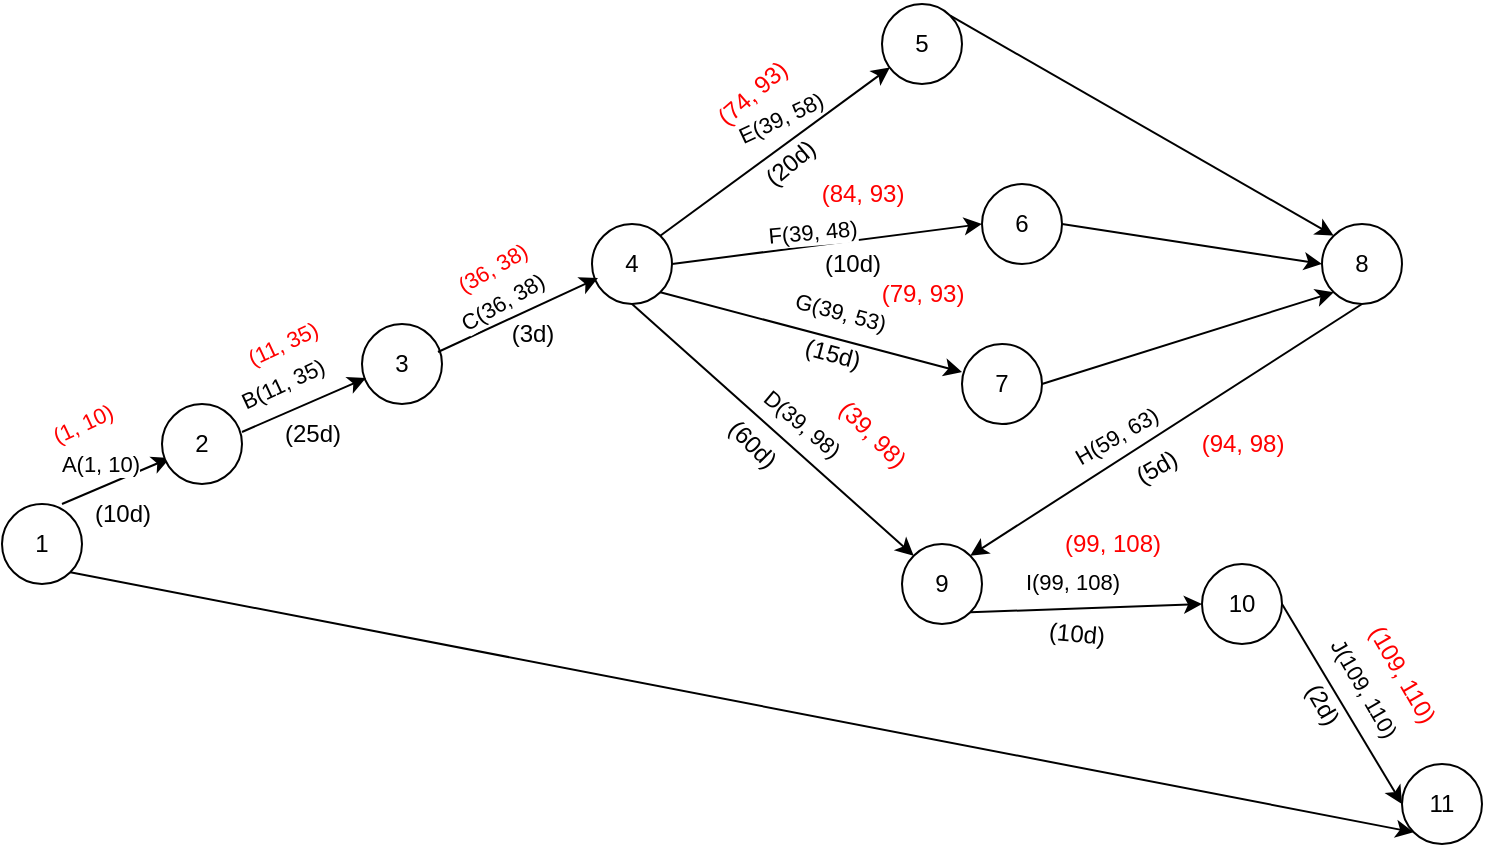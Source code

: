 <mxfile version="22.1.5" type="github">
  <diagram name="Page-1" id="AMdU_xkVBgLGQG_bQsmR">
    <mxGraphModel dx="880" dy="516" grid="1" gridSize="10" guides="1" tooltips="1" connect="1" arrows="1" fold="1" page="1" pageScale="1" pageWidth="850" pageHeight="1100" math="0" shadow="0">
      <root>
        <mxCell id="0" />
        <mxCell id="1" parent="0" />
        <mxCell id="53iNG_w205cJMGycBdO0-1" value="1" style="ellipse;whiteSpace=wrap;html=1;aspect=fixed;" vertex="1" parent="1">
          <mxGeometry x="40" y="280" width="40" height="40" as="geometry" />
        </mxCell>
        <mxCell id="53iNG_w205cJMGycBdO0-2" value="" style="endArrow=classic;html=1;rounded=0;entryX=0.1;entryY=0.675;entryDx=0;entryDy=0;entryPerimeter=0;" edge="1" parent="1" target="53iNG_w205cJMGycBdO0-10">
          <mxGeometry width="50" height="50" relative="1" as="geometry">
            <mxPoint x="70" y="280" as="sourcePoint" />
            <mxPoint x="190" y="230" as="targetPoint" />
          </mxGeometry>
        </mxCell>
        <mxCell id="53iNG_w205cJMGycBdO0-13" value="A(1, 10)" style="edgeLabel;html=1;align=center;verticalAlign=middle;resizable=0;points=[];" vertex="1" connectable="0" parent="53iNG_w205cJMGycBdO0-2">
          <mxGeometry x="-0.284" y="1" relative="1" as="geometry">
            <mxPoint y="-11" as="offset" />
          </mxGeometry>
        </mxCell>
        <mxCell id="53iNG_w205cJMGycBdO0-4" value="11" style="ellipse;whiteSpace=wrap;html=1;aspect=fixed;" vertex="1" parent="1">
          <mxGeometry x="740" y="410" width="40" height="40" as="geometry" />
        </mxCell>
        <mxCell id="53iNG_w205cJMGycBdO0-5" value="7" style="ellipse;whiteSpace=wrap;html=1;aspect=fixed;" vertex="1" parent="1">
          <mxGeometry x="520" y="200" width="40" height="40" as="geometry" />
        </mxCell>
        <mxCell id="53iNG_w205cJMGycBdO0-6" value="6" style="ellipse;whiteSpace=wrap;html=1;aspect=fixed;" vertex="1" parent="1">
          <mxGeometry x="530" y="120" width="40" height="40" as="geometry" />
        </mxCell>
        <mxCell id="53iNG_w205cJMGycBdO0-7" value="5" style="ellipse;whiteSpace=wrap;html=1;aspect=fixed;" vertex="1" parent="1">
          <mxGeometry x="480" y="30" width="40" height="40" as="geometry" />
        </mxCell>
        <mxCell id="53iNG_w205cJMGycBdO0-8" value="4" style="ellipse;whiteSpace=wrap;html=1;aspect=fixed;" vertex="1" parent="1">
          <mxGeometry x="335" y="140" width="40" height="40" as="geometry" />
        </mxCell>
        <mxCell id="53iNG_w205cJMGycBdO0-9" value="3" style="ellipse;whiteSpace=wrap;html=1;aspect=fixed;direction=south;" vertex="1" parent="1">
          <mxGeometry x="220" y="190" width="40" height="40" as="geometry" />
        </mxCell>
        <mxCell id="53iNG_w205cJMGycBdO0-10" value="2" style="ellipse;whiteSpace=wrap;html=1;aspect=fixed;" vertex="1" parent="1">
          <mxGeometry x="120" y="230" width="40" height="40" as="geometry" />
        </mxCell>
        <mxCell id="53iNG_w205cJMGycBdO0-11" value="" style="endArrow=classic;html=1;rounded=0;exitX=1;exitY=0.35;exitDx=0;exitDy=0;exitPerimeter=0;entryX=0.675;entryY=0.95;entryDx=0;entryDy=0;entryPerimeter=0;" edge="1" parent="1" source="53iNG_w205cJMGycBdO0-10" target="53iNG_w205cJMGycBdO0-9">
          <mxGeometry width="50" height="50" relative="1" as="geometry">
            <mxPoint x="230" y="210" as="sourcePoint" />
            <mxPoint x="350" y="170" as="targetPoint" />
          </mxGeometry>
        </mxCell>
        <mxCell id="53iNG_w205cJMGycBdO0-14" value="B(11, 35)" style="edgeLabel;html=1;align=center;verticalAlign=middle;resizable=0;points=[];rotation=-25;" vertex="1" connectable="0" parent="53iNG_w205cJMGycBdO0-11">
          <mxGeometry x="-0.243" y="-1" relative="1" as="geometry">
            <mxPoint x="-4" y="-15" as="offset" />
          </mxGeometry>
        </mxCell>
        <mxCell id="53iNG_w205cJMGycBdO0-72" value="(11, 35)" style="edgeLabel;html=1;align=center;verticalAlign=middle;resizable=0;points=[];rotation=-25;fontColor=#FF0000;" vertex="1" connectable="0" parent="53iNG_w205cJMGycBdO0-11">
          <mxGeometry x="-0.243" y="-1" relative="1" as="geometry">
            <mxPoint x="-4" y="-35" as="offset" />
          </mxGeometry>
        </mxCell>
        <mxCell id="53iNG_w205cJMGycBdO0-73" value="(1, 10)" style="edgeLabel;html=1;align=center;verticalAlign=middle;resizable=0;points=[];rotation=-25;fontColor=#FF0000;" vertex="1" connectable="0" parent="53iNG_w205cJMGycBdO0-11">
          <mxGeometry x="-0.243" y="-1" relative="1" as="geometry">
            <mxPoint x="-104" y="5" as="offset" />
          </mxGeometry>
        </mxCell>
        <mxCell id="53iNG_w205cJMGycBdO0-12" value="" style="endArrow=classic;html=1;rounded=0;exitX=0.35;exitY=0.05;exitDx=0;exitDy=0;exitPerimeter=0;entryX=0.075;entryY=0.675;entryDx=0;entryDy=0;entryPerimeter=0;" edge="1" parent="1" source="53iNG_w205cJMGycBdO0-9" target="53iNG_w205cJMGycBdO0-8">
          <mxGeometry width="50" height="50" relative="1" as="geometry">
            <mxPoint x="260" y="200" as="sourcePoint" />
            <mxPoint x="340" y="170" as="targetPoint" />
          </mxGeometry>
        </mxCell>
        <mxCell id="53iNG_w205cJMGycBdO0-15" value="C(36, 38)" style="edgeLabel;html=1;align=center;verticalAlign=middle;resizable=0;points=[];rotation=-30;" vertex="1" connectable="0" parent="53iNG_w205cJMGycBdO0-12">
          <mxGeometry x="0.13" y="1" relative="1" as="geometry">
            <mxPoint x="-13" y="-3" as="offset" />
          </mxGeometry>
        </mxCell>
        <mxCell id="53iNG_w205cJMGycBdO0-71" value="(36, 38)" style="edgeLabel;html=1;align=center;verticalAlign=middle;resizable=0;points=[];rotation=-30;fontColor=#FF0000;" vertex="1" connectable="0" parent="53iNG_w205cJMGycBdO0-12">
          <mxGeometry x="0.13" y="1" relative="1" as="geometry">
            <mxPoint x="-18" y="-20" as="offset" />
          </mxGeometry>
        </mxCell>
        <mxCell id="53iNG_w205cJMGycBdO0-16" value="" style="endArrow=classic;html=1;rounded=0;exitX=1;exitY=0;exitDx=0;exitDy=0;" edge="1" parent="1" source="53iNG_w205cJMGycBdO0-8" target="53iNG_w205cJMGycBdO0-7">
          <mxGeometry width="50" height="50" relative="1" as="geometry">
            <mxPoint x="380" y="150" as="sourcePoint" />
            <mxPoint x="450" y="110" as="targetPoint" />
          </mxGeometry>
        </mxCell>
        <mxCell id="53iNG_w205cJMGycBdO0-20" value="D(39, 98)" style="edgeLabel;html=1;align=center;verticalAlign=middle;resizable=0;points=[];rotation=40;" vertex="1" connectable="0" parent="53iNG_w205cJMGycBdO0-16">
          <mxGeometry x="-0.067" y="-1" relative="1" as="geometry">
            <mxPoint x="17" y="132" as="offset" />
          </mxGeometry>
        </mxCell>
        <mxCell id="53iNG_w205cJMGycBdO0-17" value="" style="endArrow=classic;html=1;rounded=0;exitX=1;exitY=0.5;exitDx=0;exitDy=0;entryX=0;entryY=0.5;entryDx=0;entryDy=0;" edge="1" parent="1" source="53iNG_w205cJMGycBdO0-8" target="53iNG_w205cJMGycBdO0-6">
          <mxGeometry width="50" height="50" relative="1" as="geometry">
            <mxPoint x="410" y="190" as="sourcePoint" />
            <mxPoint x="480" y="150" as="targetPoint" />
          </mxGeometry>
        </mxCell>
        <mxCell id="53iNG_w205cJMGycBdO0-21" value="E(39, 58)" style="edgeLabel;html=1;align=center;verticalAlign=middle;resizable=0;points=[];rotation=-25;" vertex="1" connectable="0" parent="53iNG_w205cJMGycBdO0-17">
          <mxGeometry x="-0.169" y="3" relative="1" as="geometry">
            <mxPoint x="-10" y="-62" as="offset" />
          </mxGeometry>
        </mxCell>
        <mxCell id="53iNG_w205cJMGycBdO0-19" value="" style="endArrow=classic;html=1;rounded=0;exitX=1;exitY=1;exitDx=0;exitDy=0;entryX=0;entryY=0.35;entryDx=0;entryDy=0;entryPerimeter=0;" edge="1" parent="1" source="53iNG_w205cJMGycBdO0-8" target="53iNG_w205cJMGycBdO0-5">
          <mxGeometry width="50" height="50" relative="1" as="geometry">
            <mxPoint x="380" y="270" as="sourcePoint" />
            <mxPoint x="470" y="210" as="targetPoint" />
          </mxGeometry>
        </mxCell>
        <mxCell id="53iNG_w205cJMGycBdO0-22" value="F(39, 48)" style="edgeLabel;html=1;align=center;verticalAlign=middle;resizable=0;points=[];rotation=-5;" vertex="1" connectable="0" parent="53iNG_w205cJMGycBdO0-19">
          <mxGeometry x="-0.047" y="-1" relative="1" as="geometry">
            <mxPoint x="4" y="-50" as="offset" />
          </mxGeometry>
        </mxCell>
        <mxCell id="53iNG_w205cJMGycBdO0-25" value="10" style="ellipse;whiteSpace=wrap;html=1;aspect=fixed;" vertex="1" parent="1">
          <mxGeometry x="640" y="310" width="40" height="40" as="geometry" />
        </mxCell>
        <mxCell id="53iNG_w205cJMGycBdO0-26" value="9" style="ellipse;whiteSpace=wrap;html=1;aspect=fixed;" vertex="1" parent="1">
          <mxGeometry x="490" y="300" width="40" height="40" as="geometry" />
        </mxCell>
        <mxCell id="53iNG_w205cJMGycBdO0-27" value="8" style="ellipse;whiteSpace=wrap;html=1;aspect=fixed;" vertex="1" parent="1">
          <mxGeometry x="700" y="140" width="40" height="40" as="geometry" />
        </mxCell>
        <mxCell id="53iNG_w205cJMGycBdO0-28" value="" style="endArrow=classic;html=1;rounded=0;exitX=1;exitY=0;exitDx=0;exitDy=0;entryX=0;entryY=0;entryDx=0;entryDy=0;" edge="1" parent="1" source="53iNG_w205cJMGycBdO0-7" target="53iNG_w205cJMGycBdO0-27">
          <mxGeometry width="50" height="50" relative="1" as="geometry">
            <mxPoint x="490" y="100" as="sourcePoint" />
            <mxPoint x="660" y="140" as="targetPoint" />
          </mxGeometry>
        </mxCell>
        <mxCell id="53iNG_w205cJMGycBdO0-29" value="" style="endArrow=classic;html=1;rounded=0;exitX=1;exitY=0.5;exitDx=0;exitDy=0;entryX=0;entryY=0.5;entryDx=0;entryDy=0;" edge="1" parent="1" source="53iNG_w205cJMGycBdO0-6" target="53iNG_w205cJMGycBdO0-27">
          <mxGeometry width="50" height="50" relative="1" as="geometry">
            <mxPoint x="510" y="140" as="sourcePoint" />
            <mxPoint x="650" y="160" as="targetPoint" />
          </mxGeometry>
        </mxCell>
        <mxCell id="53iNG_w205cJMGycBdO0-30" value="" style="endArrow=classic;html=1;rounded=0;exitX=1;exitY=0.5;exitDx=0;exitDy=0;entryX=0;entryY=1;entryDx=0;entryDy=0;" edge="1" parent="1" source="53iNG_w205cJMGycBdO0-5" target="53iNG_w205cJMGycBdO0-27">
          <mxGeometry width="50" height="50" relative="1" as="geometry">
            <mxPoint x="510" y="160" as="sourcePoint" />
            <mxPoint x="660" y="180" as="targetPoint" />
          </mxGeometry>
        </mxCell>
        <mxCell id="53iNG_w205cJMGycBdO0-32" value="" style="endArrow=classic;html=1;rounded=0;entryX=1;entryY=0;entryDx=0;entryDy=0;exitX=0.5;exitY=1;exitDx=0;exitDy=0;" edge="1" parent="1" source="53iNG_w205cJMGycBdO0-27" target="53iNG_w205cJMGycBdO0-26">
          <mxGeometry width="50" height="50" relative="1" as="geometry">
            <mxPoint x="640" y="140" as="sourcePoint" />
            <mxPoint x="760" y="160" as="targetPoint" />
          </mxGeometry>
        </mxCell>
        <mxCell id="53iNG_w205cJMGycBdO0-33" value="H(59, 63)" style="edgeLabel;html=1;align=center;verticalAlign=middle;resizable=0;points=[];rotation=-30;" vertex="1" connectable="0" parent="53iNG_w205cJMGycBdO0-32">
          <mxGeometry x="0.083" relative="1" as="geometry">
            <mxPoint x="-17" y="-2" as="offset" />
          </mxGeometry>
        </mxCell>
        <mxCell id="53iNG_w205cJMGycBdO0-34" value="" style="endArrow=classic;html=1;rounded=0;exitX=0.5;exitY=1;exitDx=0;exitDy=0;entryX=0;entryY=0;entryDx=0;entryDy=0;" edge="1" parent="1" source="53iNG_w205cJMGycBdO0-8" target="53iNG_w205cJMGycBdO0-26">
          <mxGeometry width="50" height="50" relative="1" as="geometry">
            <mxPoint x="330" y="560" as="sourcePoint" />
            <mxPoint x="430" y="320" as="targetPoint" />
          </mxGeometry>
        </mxCell>
        <mxCell id="53iNG_w205cJMGycBdO0-47" value="G(39, 53)" style="edgeLabel;html=1;align=center;verticalAlign=middle;resizable=0;points=[];rotation=15;" vertex="1" connectable="0" parent="53iNG_w205cJMGycBdO0-34">
          <mxGeometry x="-0.024" y="2" relative="1" as="geometry">
            <mxPoint x="34" y="-56" as="offset" />
          </mxGeometry>
        </mxCell>
        <mxCell id="53iNG_w205cJMGycBdO0-38" value="" style="endArrow=classic;html=1;rounded=0;exitX=1;exitY=1;exitDx=0;exitDy=0;entryX=0;entryY=0.5;entryDx=0;entryDy=0;" edge="1" parent="1" source="53iNG_w205cJMGycBdO0-26" target="53iNG_w205cJMGycBdO0-25">
          <mxGeometry width="50" height="50" relative="1" as="geometry">
            <mxPoint x="410" y="510" as="sourcePoint" />
            <mxPoint x="460" y="460" as="targetPoint" />
          </mxGeometry>
        </mxCell>
        <mxCell id="53iNG_w205cJMGycBdO0-39" value="I(99, 108)" style="edgeLabel;html=1;align=center;verticalAlign=middle;resizable=0;points=[];" vertex="1" connectable="0" parent="53iNG_w205cJMGycBdO0-38">
          <mxGeometry x="-0.127" y="3" relative="1" as="geometry">
            <mxPoint y="-11" as="offset" />
          </mxGeometry>
        </mxCell>
        <mxCell id="53iNG_w205cJMGycBdO0-40" value="" style="endArrow=classic;html=1;rounded=0;exitX=1;exitY=0.5;exitDx=0;exitDy=0;entryX=0;entryY=0.5;entryDx=0;entryDy=0;" edge="1" parent="1" source="53iNG_w205cJMGycBdO0-25" target="53iNG_w205cJMGycBdO0-4">
          <mxGeometry width="50" height="50" relative="1" as="geometry">
            <mxPoint x="700" y="260" as="sourcePoint" />
            <mxPoint x="800" y="290" as="targetPoint" />
          </mxGeometry>
        </mxCell>
        <mxCell id="53iNG_w205cJMGycBdO0-41" value="J(109, 110)" style="edgeLabel;html=1;align=center;verticalAlign=middle;resizable=0;points=[];rotation=60;" vertex="1" connectable="0" parent="53iNG_w205cJMGycBdO0-40">
          <mxGeometry x="0.198" y="-1" relative="1" as="geometry">
            <mxPoint x="6" y="-19" as="offset" />
          </mxGeometry>
        </mxCell>
        <mxCell id="53iNG_w205cJMGycBdO0-42" value="" style="endArrow=classic;html=1;rounded=0;exitX=1;exitY=1;exitDx=0;exitDy=0;entryX=0;entryY=1;entryDx=0;entryDy=0;" edge="1" parent="1" source="53iNG_w205cJMGycBdO0-1" target="53iNG_w205cJMGycBdO0-4">
          <mxGeometry width="50" height="50" relative="1" as="geometry">
            <mxPoint x="160" y="490" as="sourcePoint" />
            <mxPoint x="210" y="440" as="targetPoint" />
          </mxGeometry>
        </mxCell>
        <mxCell id="53iNG_w205cJMGycBdO0-51" value="(10d)" style="text;html=1;align=center;verticalAlign=middle;resizable=0;points=[];autosize=1;strokeColor=none;fillColor=none;" vertex="1" parent="1">
          <mxGeometry x="75" y="270" width="50" height="30" as="geometry" />
        </mxCell>
        <mxCell id="53iNG_w205cJMGycBdO0-52" value="(25d)" style="text;html=1;align=center;verticalAlign=middle;resizable=0;points=[];autosize=1;strokeColor=none;fillColor=none;" vertex="1" parent="1">
          <mxGeometry x="170" y="230" width="50" height="30" as="geometry" />
        </mxCell>
        <mxCell id="53iNG_w205cJMGycBdO0-53" value="(3d)" style="text;html=1;align=center;verticalAlign=middle;resizable=0;points=[];autosize=1;strokeColor=none;fillColor=none;" vertex="1" parent="1">
          <mxGeometry x="285" y="180" width="40" height="30" as="geometry" />
        </mxCell>
        <mxCell id="53iNG_w205cJMGycBdO0-54" value="(20d)" style="text;html=1;align=center;verticalAlign=middle;resizable=0;points=[];autosize=1;strokeColor=none;fillColor=none;rotation=-40;" vertex="1" parent="1">
          <mxGeometry x="409" y="95" width="50" height="30" as="geometry" />
        </mxCell>
        <mxCell id="53iNG_w205cJMGycBdO0-55" value="(10d)" style="text;html=1;align=center;verticalAlign=middle;resizable=0;points=[];autosize=1;strokeColor=none;fillColor=none;rotation=0;" vertex="1" parent="1">
          <mxGeometry x="440" y="145" width="50" height="30" as="geometry" />
        </mxCell>
        <mxCell id="53iNG_w205cJMGycBdO0-56" value="(15d)" style="text;html=1;align=center;verticalAlign=middle;resizable=0;points=[];autosize=1;strokeColor=none;fillColor=none;rotation=15;" vertex="1" parent="1">
          <mxGeometry x="430" y="190" width="50" height="30" as="geometry" />
        </mxCell>
        <mxCell id="53iNG_w205cJMGycBdO0-57" value="(60d)" style="text;html=1;align=center;verticalAlign=middle;resizable=0;points=[];autosize=1;strokeColor=none;fillColor=none;rotation=45;" vertex="1" parent="1">
          <mxGeometry x="390" y="235" width="50" height="30" as="geometry" />
        </mxCell>
        <mxCell id="53iNG_w205cJMGycBdO0-58" value="(5d)" style="text;html=1;align=center;verticalAlign=middle;resizable=0;points=[];autosize=1;strokeColor=none;fillColor=none;rotation=-30;" vertex="1" parent="1">
          <mxGeometry x="597" y="247" width="40" height="30" as="geometry" />
        </mxCell>
        <mxCell id="53iNG_w205cJMGycBdO0-61" value="(10d)" style="text;html=1;align=center;verticalAlign=middle;resizable=0;points=[];autosize=1;strokeColor=none;fillColor=none;rotation=5;" vertex="1" parent="1">
          <mxGeometry x="552" y="330" width="50" height="30" as="geometry" />
        </mxCell>
        <mxCell id="53iNG_w205cJMGycBdO0-62" value="(2d)" style="text;html=1;align=center;verticalAlign=middle;resizable=0;points=[];autosize=1;strokeColor=none;fillColor=none;rotation=60;" vertex="1" parent="1">
          <mxGeometry x="680" y="365" width="40" height="30" as="geometry" />
        </mxCell>
        <mxCell id="53iNG_w205cJMGycBdO0-63" value="&lt;font color=&quot;#ff0000&quot;&gt;(109, 110)&lt;/font&gt;" style="text;html=1;align=center;verticalAlign=middle;resizable=0;points=[];autosize=1;strokeColor=none;fillColor=none;rotation=60;" vertex="1" parent="1">
          <mxGeometry x="700" y="350" width="80" height="30" as="geometry" />
        </mxCell>
        <mxCell id="53iNG_w205cJMGycBdO0-64" value="&lt;font color=&quot;#ff0000&quot;&gt;(99, 108)&lt;/font&gt;" style="text;html=1;align=center;verticalAlign=middle;resizable=0;points=[];autosize=1;strokeColor=none;fillColor=none;rotation=0;" vertex="1" parent="1">
          <mxGeometry x="560" y="285" width="70" height="30" as="geometry" />
        </mxCell>
        <mxCell id="53iNG_w205cJMGycBdO0-65" value="&lt;font color=&quot;#ff0000&quot;&gt;(94, 98)&lt;/font&gt;" style="text;html=1;align=center;verticalAlign=middle;resizable=0;points=[];autosize=1;strokeColor=none;fillColor=none;rotation=0;" vertex="1" parent="1">
          <mxGeometry x="630" y="235" width="60" height="30" as="geometry" />
        </mxCell>
        <mxCell id="53iNG_w205cJMGycBdO0-66" value="&lt;font color=&quot;#ff0000&quot;&gt;(74, 93)&lt;/font&gt;" style="text;html=1;align=center;verticalAlign=middle;resizable=0;points=[];autosize=1;strokeColor=none;fillColor=none;rotation=-41;" vertex="1" parent="1">
          <mxGeometry x="385" y="60" width="60" height="30" as="geometry" />
        </mxCell>
        <mxCell id="53iNG_w205cJMGycBdO0-67" value="&lt;font color=&quot;#ff0000&quot;&gt;(84, 93)&lt;/font&gt;" style="text;html=1;align=center;verticalAlign=middle;resizable=0;points=[];autosize=1;strokeColor=none;fillColor=none;rotation=0;" vertex="1" parent="1">
          <mxGeometry x="440" y="110" width="60" height="30" as="geometry" />
        </mxCell>
        <mxCell id="53iNG_w205cJMGycBdO0-68" value="&lt;font color=&quot;#ff0000&quot;&gt;(79, 93)&lt;/font&gt;" style="text;html=1;align=center;verticalAlign=middle;resizable=0;points=[];autosize=1;strokeColor=none;fillColor=none;rotation=0;" vertex="1" parent="1">
          <mxGeometry x="470" y="160" width="60" height="30" as="geometry" />
        </mxCell>
        <mxCell id="53iNG_w205cJMGycBdO0-69" value="&lt;font color=&quot;#ff0000&quot;&gt;(39, 98)&lt;/font&gt;" style="text;html=1;align=center;verticalAlign=middle;resizable=0;points=[];autosize=1;strokeColor=none;fillColor=none;rotation=45;" vertex="1" parent="1">
          <mxGeometry x="445" y="230" width="60" height="30" as="geometry" />
        </mxCell>
      </root>
    </mxGraphModel>
  </diagram>
</mxfile>
